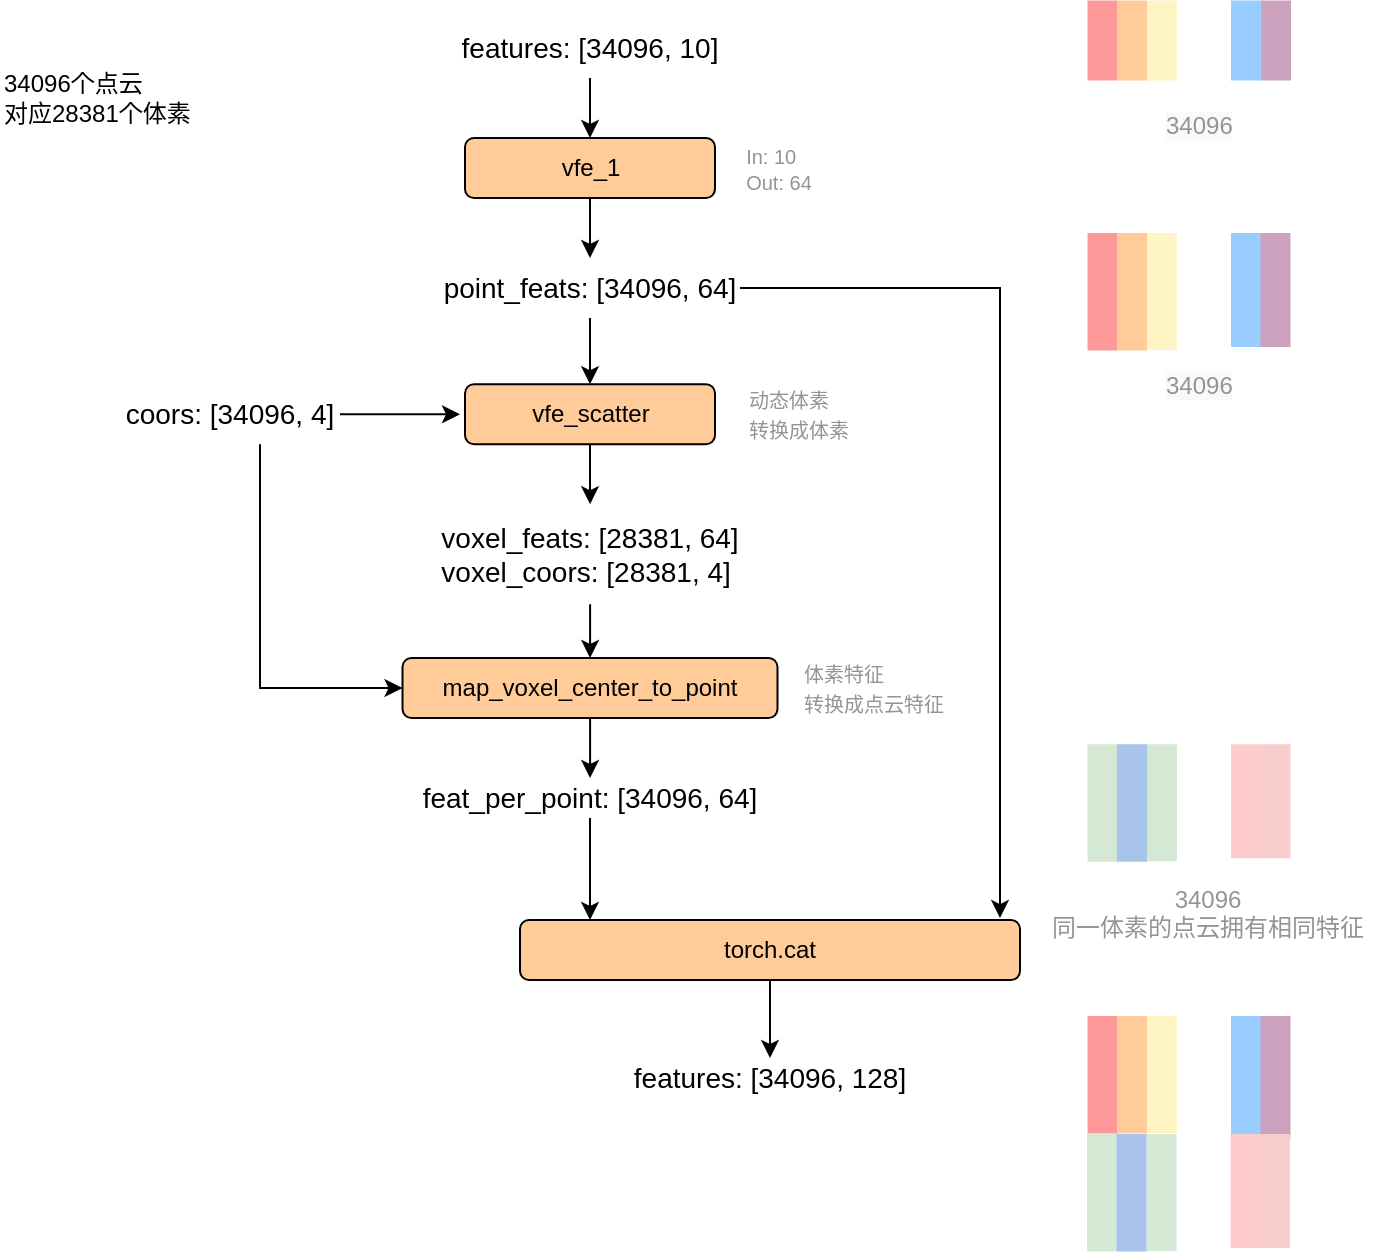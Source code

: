 <mxfile version="13.9.6" type="github">
  <diagram id="b_JdInqbmptc0iD658P6" name="Page-1">
    <mxGraphModel dx="1026" dy="457" grid="1" gridSize="10" guides="1" tooltips="1" connect="1" arrows="1" fold="1" page="1" pageScale="1" pageWidth="827" pageHeight="1169" math="0" shadow="0">
      <root>
        <mxCell id="0" />
        <mxCell id="1" parent="0" />
        <mxCell id="fs8-hmOpm5YOvJ0PkMpc-1" value="" style="endArrow=classic;html=1;exitX=0.5;exitY=1;exitDx=0;exitDy=0;entryX=0.5;entryY=0;entryDx=0;entryDy=0;" edge="1" parent="1" source="fs8-hmOpm5YOvJ0PkMpc-2" target="fs8-hmOpm5YOvJ0PkMpc-4">
          <mxGeometry width="50" height="50" relative="1" as="geometry">
            <mxPoint x="374.5" y="100" as="sourcePoint" />
            <mxPoint x="375" y="110" as="targetPoint" />
          </mxGeometry>
        </mxCell>
        <mxCell id="fs8-hmOpm5YOvJ0PkMpc-2" value="&lt;font style=&quot;font-size: 14px&quot;&gt;features: [34096, 10]&lt;/font&gt;" style="text;html=1;strokeColor=none;fillColor=none;align=center;verticalAlign=middle;whiteSpace=wrap;rounded=0;shadow=0;" vertex="1" parent="1">
          <mxGeometry x="300" y="30" width="150" height="30" as="geometry" />
        </mxCell>
        <mxCell id="fs8-hmOpm5YOvJ0PkMpc-3" style="edgeStyle=orthogonalEdgeStyle;rounded=0;orthogonalLoop=1;jettySize=auto;html=1;entryX=0.5;entryY=0;entryDx=0;entryDy=0;" edge="1" parent="1" source="fs8-hmOpm5YOvJ0PkMpc-4" target="fs8-hmOpm5YOvJ0PkMpc-5">
          <mxGeometry relative="1" as="geometry">
            <mxPoint x="375" y="140" as="targetPoint" />
          </mxGeometry>
        </mxCell>
        <mxCell id="fs8-hmOpm5YOvJ0PkMpc-4" value="vfe_1" style="rounded=1;whiteSpace=wrap;html=1;fillColor=#FFCC99;" vertex="1" parent="1">
          <mxGeometry x="312.5" y="90" width="125" height="30" as="geometry" />
        </mxCell>
        <mxCell id="fs8-hmOpm5YOvJ0PkMpc-13" style="edgeStyle=orthogonalEdgeStyle;rounded=0;orthogonalLoop=1;jettySize=auto;html=1;" edge="1" parent="1" source="fs8-hmOpm5YOvJ0PkMpc-5" target="fs8-hmOpm5YOvJ0PkMpc-8">
          <mxGeometry relative="1" as="geometry" />
        </mxCell>
        <mxCell id="fs8-hmOpm5YOvJ0PkMpc-49" style="edgeStyle=orthogonalEdgeStyle;rounded=0;orthogonalLoop=1;jettySize=auto;html=1;entryX=0.96;entryY=-0.033;entryDx=0;entryDy=0;entryPerimeter=0;" edge="1" parent="1" source="fs8-hmOpm5YOvJ0PkMpc-5" target="fs8-hmOpm5YOvJ0PkMpc-47">
          <mxGeometry relative="1" as="geometry">
            <Array as="points">
              <mxPoint x="580" y="165" />
            </Array>
          </mxGeometry>
        </mxCell>
        <mxCell id="fs8-hmOpm5YOvJ0PkMpc-5" value="&lt;font style=&quot;font-size: 14px&quot;&gt;point_feats: [34096, 64]&lt;/font&gt;" style="text;html=1;strokeColor=none;fillColor=none;align=center;verticalAlign=middle;whiteSpace=wrap;rounded=0;" vertex="1" parent="1">
          <mxGeometry x="300" y="150" width="150" height="30" as="geometry" />
        </mxCell>
        <mxCell id="fs8-hmOpm5YOvJ0PkMpc-6" value="&lt;div style=&quot;text-align: left&quot;&gt;&lt;font style=&quot;font-size: 10px&quot; color=&quot;#949494&quot;&gt;In: 10&lt;/font&gt;&lt;/div&gt;&lt;font style=&quot;font-size: 10px&quot; color=&quot;#949494&quot;&gt;&lt;div style=&quot;text-align: left&quot;&gt;Out: 64&lt;/div&gt;&lt;/font&gt;" style="text;html=1;strokeColor=none;fillColor=none;align=center;verticalAlign=middle;whiteSpace=wrap;rounded=0;" vertex="1" parent="1">
          <mxGeometry x="437.5" y="87.5" width="62.5" height="35" as="geometry" />
        </mxCell>
        <mxCell id="fs8-hmOpm5YOvJ0PkMpc-7" style="edgeStyle=orthogonalEdgeStyle;rounded=0;orthogonalLoop=1;jettySize=auto;html=1;" edge="1" parent="1" source="fs8-hmOpm5YOvJ0PkMpc-8" target="fs8-hmOpm5YOvJ0PkMpc-11">
          <mxGeometry relative="1" as="geometry" />
        </mxCell>
        <mxCell id="fs8-hmOpm5YOvJ0PkMpc-8" value="vfe_scatter" style="rounded=1;whiteSpace=wrap;html=1;fillColor=#FFCC99;" vertex="1" parent="1">
          <mxGeometry x="312.5" y="213.12" width="125" height="30" as="geometry" />
        </mxCell>
        <mxCell id="fs8-hmOpm5YOvJ0PkMpc-9" style="edgeStyle=orthogonalEdgeStyle;rounded=0;orthogonalLoop=1;jettySize=auto;html=1;" edge="1" parent="1" source="fs8-hmOpm5YOvJ0PkMpc-10">
          <mxGeometry relative="1" as="geometry">
            <mxPoint x="310" y="228.12" as="targetPoint" />
          </mxGeometry>
        </mxCell>
        <mxCell id="fs8-hmOpm5YOvJ0PkMpc-21" style="edgeStyle=orthogonalEdgeStyle;rounded=0;orthogonalLoop=1;jettySize=auto;html=1;entryX=0;entryY=0.5;entryDx=0;entryDy=0;" edge="1" parent="1" source="fs8-hmOpm5YOvJ0PkMpc-10" target="fs8-hmOpm5YOvJ0PkMpc-15">
          <mxGeometry relative="1" as="geometry">
            <Array as="points">
              <mxPoint x="210" y="365" />
            </Array>
          </mxGeometry>
        </mxCell>
        <mxCell id="fs8-hmOpm5YOvJ0PkMpc-10" value="&lt;font style=&quot;font-size: 14px&quot;&gt;coors: [34096, 4]&lt;/font&gt;" style="text;html=1;strokeColor=none;fillColor=none;align=center;verticalAlign=middle;whiteSpace=wrap;rounded=0;" vertex="1" parent="1">
          <mxGeometry x="140" y="213.12" width="110" height="30" as="geometry" />
        </mxCell>
        <mxCell id="fs8-hmOpm5YOvJ0PkMpc-16" style="edgeStyle=orthogonalEdgeStyle;rounded=0;orthogonalLoop=1;jettySize=auto;html=1;entryX=0.5;entryY=0;entryDx=0;entryDy=0;" edge="1" parent="1" source="fs8-hmOpm5YOvJ0PkMpc-11" target="fs8-hmOpm5YOvJ0PkMpc-15">
          <mxGeometry relative="1" as="geometry" />
        </mxCell>
        <mxCell id="fs8-hmOpm5YOvJ0PkMpc-11" value="&lt;div style=&quot;text-align: left&quot;&gt;&lt;span style=&quot;font-size: 14px&quot;&gt;voxel_feats: [28381, 64]&lt;/span&gt;&lt;/div&gt;&lt;font style=&quot;font-size: 14px&quot;&gt;&lt;div style=&quot;text-align: left&quot;&gt;&lt;span&gt;voxel_coors: [28381, 4]&lt;/span&gt;&lt;/div&gt;&lt;/font&gt;" style="text;html=1;strokeColor=none;fillColor=none;align=center;verticalAlign=middle;whiteSpace=wrap;rounded=0;" vertex="1" parent="1">
          <mxGeometry x="296.25" y="273.12" width="157.5" height="50" as="geometry" />
        </mxCell>
        <mxCell id="fs8-hmOpm5YOvJ0PkMpc-12" value="&lt;div style=&quot;text-align: left&quot;&gt;&lt;span style=&quot;font-size: 10px&quot;&gt;&lt;font color=&quot;#949494&quot;&gt;动态体素&lt;/font&gt;&lt;/span&gt;&lt;/div&gt;&lt;div style=&quot;text-align: left&quot;&gt;&lt;span style=&quot;font-size: 10px&quot;&gt;&lt;font color=&quot;#949494&quot;&gt;转换成体素&lt;/font&gt;&lt;/span&gt;&lt;/div&gt;" style="text;html=1;strokeColor=none;fillColor=none;align=center;verticalAlign=middle;whiteSpace=wrap;rounded=0;" vertex="1" parent="1">
          <mxGeometry x="437.5" y="210" width="82.5" height="36.25" as="geometry" />
        </mxCell>
        <mxCell id="fs8-hmOpm5YOvJ0PkMpc-14" value="34096个点云&lt;br&gt;对应28381个体素" style="text;html=1;strokeColor=none;fillColor=none;align=left;verticalAlign=middle;whiteSpace=wrap;rounded=0;" vertex="1" parent="1">
          <mxGeometry x="80" y="50" width="160" height="40" as="geometry" />
        </mxCell>
        <mxCell id="fs8-hmOpm5YOvJ0PkMpc-22" style="edgeStyle=orthogonalEdgeStyle;rounded=0;orthogonalLoop=1;jettySize=auto;html=1;" edge="1" parent="1" source="fs8-hmOpm5YOvJ0PkMpc-15" target="fs8-hmOpm5YOvJ0PkMpc-18">
          <mxGeometry relative="1" as="geometry" />
        </mxCell>
        <mxCell id="fs8-hmOpm5YOvJ0PkMpc-15" value="map_voxel_center_to_point" style="rounded=1;whiteSpace=wrap;html=1;fillColor=#FFCC99;" vertex="1" parent="1">
          <mxGeometry x="281.25" y="350" width="187.5" height="30" as="geometry" />
        </mxCell>
        <mxCell id="fs8-hmOpm5YOvJ0PkMpc-17" value="&lt;font color=&quot;#949494&quot;&gt;&lt;span style=&quot;font-size: 10px&quot;&gt;体素特征&lt;br&gt;转换成点云特征&lt;/span&gt;&lt;/font&gt;" style="text;html=1;strokeColor=none;fillColor=none;align=left;verticalAlign=middle;whiteSpace=wrap;rounded=0;" vertex="1" parent="1">
          <mxGeometry x="480" y="348.44" width="91.25" height="33.12" as="geometry" />
        </mxCell>
        <mxCell id="fs8-hmOpm5YOvJ0PkMpc-48" style="edgeStyle=orthogonalEdgeStyle;rounded=0;orthogonalLoop=1;jettySize=auto;html=1;entryX=0.14;entryY=0;entryDx=0;entryDy=0;entryPerimeter=0;" edge="1" parent="1" source="fs8-hmOpm5YOvJ0PkMpc-18" target="fs8-hmOpm5YOvJ0PkMpc-47">
          <mxGeometry relative="1" as="geometry" />
        </mxCell>
        <mxCell id="fs8-hmOpm5YOvJ0PkMpc-18" value="&lt;div style=&quot;text-align: left&quot;&gt;&lt;span style=&quot;font-size: 14px&quot;&gt;feat_per_point: [34096, 64]&lt;/span&gt;&lt;/div&gt;" style="text;html=1;strokeColor=none;fillColor=none;align=center;verticalAlign=middle;whiteSpace=wrap;rounded=0;" vertex="1" parent="1">
          <mxGeometry x="285" y="410" width="180" height="20" as="geometry" />
        </mxCell>
        <mxCell id="fs8-hmOpm5YOvJ0PkMpc-27" value="" style="rounded=0;whiteSpace=wrap;html=1;rotation=90;fillColor=#FF9999;strokeColor=none;" vertex="1" parent="1">
          <mxGeometry x="611.25" y="33.75" width="40" height="15" as="geometry" />
        </mxCell>
        <mxCell id="fs8-hmOpm5YOvJ0PkMpc-28" value="" style="rounded=0;whiteSpace=wrap;html=1;rotation=90;fillColor=#FFCC99;strokeColor=none;" vertex="1" parent="1">
          <mxGeometry x="626" y="33.75" width="40" height="15" as="geometry" />
        </mxCell>
        <mxCell id="fs8-hmOpm5YOvJ0PkMpc-29" value="" style="rounded=0;whiteSpace=wrap;html=1;rotation=90;fillColor=#FFF4C3;strokeColor=none;" vertex="1" parent="1">
          <mxGeometry x="641" y="33.75" width="40" height="15" as="geometry" />
        </mxCell>
        <mxCell id="fs8-hmOpm5YOvJ0PkMpc-30" value="" style="rounded=0;whiteSpace=wrap;html=1;rotation=90;fillColor=#99CCFF;strokeColor=none;" vertex="1" parent="1">
          <mxGeometry x="683" y="33.75" width="40" height="15" as="geometry" />
        </mxCell>
        <mxCell id="fs8-hmOpm5YOvJ0PkMpc-31" value="" style="rounded=0;whiteSpace=wrap;html=1;rotation=90;fillColor=#CDA2BE;strokeColor=none;" vertex="1" parent="1">
          <mxGeometry x="698" y="33.75" width="40" height="15" as="geometry" />
        </mxCell>
        <mxCell id="fs8-hmOpm5YOvJ0PkMpc-32" value="" style="rounded=0;whiteSpace=wrap;html=1;rotation=90;fillColor=#FF9999;strokeColor=none;" vertex="1" parent="1">
          <mxGeometry x="601.88" y="159.38" width="58.75" height="15" as="geometry" />
        </mxCell>
        <mxCell id="fs8-hmOpm5YOvJ0PkMpc-34" value="" style="rounded=0;whiteSpace=wrap;html=1;rotation=90;fillColor=#FFF4C3;strokeColor=none;" vertex="1" parent="1">
          <mxGeometry x="631.75" y="159.25" width="58.5" height="15" as="geometry" />
        </mxCell>
        <mxCell id="fs8-hmOpm5YOvJ0PkMpc-35" value="" style="rounded=0;whiteSpace=wrap;html=1;rotation=90;fillColor=#99CCFF;strokeColor=none;" vertex="1" parent="1">
          <mxGeometry x="674.5" y="158.5" width="57" height="15" as="geometry" />
        </mxCell>
        <mxCell id="fs8-hmOpm5YOvJ0PkMpc-37" value="" style="rounded=0;whiteSpace=wrap;html=1;rotation=90;fillColor=#FFCC99;strokeColor=none;" vertex="1" parent="1">
          <mxGeometry x="616.62" y="159.38" width="58.75" height="15" as="geometry" />
        </mxCell>
        <mxCell id="fs8-hmOpm5YOvJ0PkMpc-38" value="" style="rounded=0;whiteSpace=wrap;html=1;rotation=90;fillColor=#CDA2BE;strokeColor=none;" vertex="1" parent="1">
          <mxGeometry x="689.25" y="158.5" width="57" height="15" as="geometry" />
        </mxCell>
        <mxCell id="fs8-hmOpm5YOvJ0PkMpc-39" value="" style="rounded=0;whiteSpace=wrap;html=1;rotation=90;fillColor=#D5E8D4;strokeColor=none;" vertex="1" parent="1">
          <mxGeometry x="601.88" y="415" width="58.75" height="15" as="geometry" />
        </mxCell>
        <mxCell id="fs8-hmOpm5YOvJ0PkMpc-40" value="" style="rounded=0;whiteSpace=wrap;html=1;rotation=90;fillColor=#D5E8D4;strokeColor=none;" vertex="1" parent="1">
          <mxGeometry x="631.75" y="414.87" width="58.5" height="15" as="geometry" />
        </mxCell>
        <mxCell id="fs8-hmOpm5YOvJ0PkMpc-41" value="" style="rounded=0;whiteSpace=wrap;html=1;rotation=90;fillColor=#FFCCCC;strokeColor=none;" vertex="1" parent="1">
          <mxGeometry x="674.5" y="414.12" width="57" height="15" as="geometry" />
        </mxCell>
        <mxCell id="fs8-hmOpm5YOvJ0PkMpc-42" value="" style="rounded=0;whiteSpace=wrap;html=1;rotation=90;fillColor=#A9C4EB;strokeColor=none;" vertex="1" parent="1">
          <mxGeometry x="616.62" y="415" width="58.75" height="15" as="geometry" />
        </mxCell>
        <mxCell id="fs8-hmOpm5YOvJ0PkMpc-43" value="" style="rounded=0;whiteSpace=wrap;html=1;rotation=90;fillColor=#F8CECC;strokeColor=none;" vertex="1" parent="1">
          <mxGeometry x="689.25" y="414.12" width="57" height="15" as="geometry" />
        </mxCell>
        <mxCell id="fs8-hmOpm5YOvJ0PkMpc-44" value="&lt;span style=&quot;font-family: &amp;#34;helvetica&amp;#34; ; font-style: normal ; font-weight: 400 ; letter-spacing: normal ; text-align: center ; text-indent: 0px ; text-transform: none ; word-spacing: 0px ; background-color: rgb(248 , 249 , 250) ; display: inline ; float: none&quot;&gt;&lt;font color=&quot;#949494&quot; style=&quot;font-size: 12px&quot;&gt;34096&lt;/font&gt;&lt;/span&gt;" style="text;whiteSpace=wrap;html=1;strokeColor=none;" vertex="1" parent="1">
          <mxGeometry x="660.63" y="70" width="60" height="30" as="geometry" />
        </mxCell>
        <mxCell id="fs8-hmOpm5YOvJ0PkMpc-45" value="&lt;span style=&quot;font-family: &amp;#34;helvetica&amp;#34; ; font-style: normal ; font-weight: 400 ; letter-spacing: normal ; text-align: center ; text-indent: 0px ; text-transform: none ; word-spacing: 0px ; background-color: rgb(248 , 249 , 250) ; display: inline ; float: none&quot;&gt;&lt;font color=&quot;#949494&quot; style=&quot;font-size: 12px&quot;&gt;34096&lt;/font&gt;&lt;/span&gt;" style="text;whiteSpace=wrap;html=1;strokeColor=none;" vertex="1" parent="1">
          <mxGeometry x="660.63" y="200" width="60" height="30" as="geometry" />
        </mxCell>
        <mxCell id="fs8-hmOpm5YOvJ0PkMpc-46" value="&lt;div style=&quot;text-align: center&quot;&gt;&lt;span style=&quot;color: rgb(148 , 148 , 148) ; font-family: &amp;#34;helvetica&amp;#34;&quot;&gt;34096&lt;/span&gt;&lt;/div&gt;&lt;span style=&quot;font-family: &amp;#34;helvetica&amp;#34; ; font-style: normal ; font-weight: 400 ; letter-spacing: normal ; text-indent: 0px ; text-transform: none ; word-spacing: 0px ; background-color: rgb(248 , 249 , 250) ; display: inline ; float: none&quot;&gt;&lt;div style=&quot;text-align: center&quot;&gt;&lt;span style=&quot;color: rgb(148 , 148 , 148)&quot;&gt;同一体素的点云拥有相同特征&lt;/span&gt;&lt;/div&gt;&lt;/span&gt;" style="text;whiteSpace=wrap;html=1;strokeColor=none;" vertex="1" parent="1">
          <mxGeometry x="603.63" y="457" width="174" height="50" as="geometry" />
        </mxCell>
        <mxCell id="fs8-hmOpm5YOvJ0PkMpc-52" style="edgeStyle=orthogonalEdgeStyle;rounded=0;orthogonalLoop=1;jettySize=auto;html=1;entryX=0.5;entryY=0;entryDx=0;entryDy=0;" edge="1" parent="1" source="fs8-hmOpm5YOvJ0PkMpc-47" target="fs8-hmOpm5YOvJ0PkMpc-50">
          <mxGeometry relative="1" as="geometry" />
        </mxCell>
        <mxCell id="fs8-hmOpm5YOvJ0PkMpc-47" value="torch.cat" style="rounded=1;whiteSpace=wrap;html=1;fillColor=#FFCC99;" vertex="1" parent="1">
          <mxGeometry x="340" y="481" width="250" height="30" as="geometry" />
        </mxCell>
        <mxCell id="fs8-hmOpm5YOvJ0PkMpc-50" value="&lt;div style=&quot;text-align: left&quot;&gt;&lt;span style=&quot;font-size: 14px&quot;&gt;features: [34096, 128]&lt;/span&gt;&lt;/div&gt;" style="text;html=1;strokeColor=none;fillColor=none;align=center;verticalAlign=middle;whiteSpace=wrap;rounded=0;" vertex="1" parent="1">
          <mxGeometry x="375" y="550" width="180" height="20" as="geometry" />
        </mxCell>
        <mxCell id="fs8-hmOpm5YOvJ0PkMpc-53" value="" style="rounded=0;whiteSpace=wrap;html=1;rotation=90;fillColor=#FF9999;strokeColor=none;" vertex="1" parent="1">
          <mxGeometry x="601.88" y="550.88" width="58.75" height="15" as="geometry" />
        </mxCell>
        <mxCell id="fs8-hmOpm5YOvJ0PkMpc-54" value="" style="rounded=0;whiteSpace=wrap;html=1;rotation=90;fillColor=#FFF4C3;strokeColor=none;" vertex="1" parent="1">
          <mxGeometry x="631.75" y="550.75" width="58.5" height="15" as="geometry" />
        </mxCell>
        <mxCell id="fs8-hmOpm5YOvJ0PkMpc-55" value="" style="rounded=0;whiteSpace=wrap;html=1;rotation=90;fillColor=#99CCFF;strokeColor=none;" vertex="1" parent="1">
          <mxGeometry x="670.25" y="554.25" width="65.5" height="15" as="geometry" />
        </mxCell>
        <mxCell id="fs8-hmOpm5YOvJ0PkMpc-56" value="" style="rounded=0;whiteSpace=wrap;html=1;rotation=90;fillColor=#FFCC99;strokeColor=none;" vertex="1" parent="1">
          <mxGeometry x="616.62" y="550.88" width="58.75" height="15" as="geometry" />
        </mxCell>
        <mxCell id="fs8-hmOpm5YOvJ0PkMpc-57" value="" style="rounded=0;whiteSpace=wrap;html=1;rotation=90;fillColor=#CDA2BE;strokeColor=none;" vertex="1" parent="1">
          <mxGeometry x="687.38" y="551.88" width="60.75" height="15" as="geometry" />
        </mxCell>
        <mxCell id="fs8-hmOpm5YOvJ0PkMpc-59" value="" style="rounded=0;whiteSpace=wrap;html=1;rotation=90;fillColor=#D5E8D4;strokeColor=none;" vertex="1" parent="1">
          <mxGeometry x="601.63" y="609.88" width="58.75" height="15" as="geometry" />
        </mxCell>
        <mxCell id="fs8-hmOpm5YOvJ0PkMpc-60" value="" style="rounded=0;whiteSpace=wrap;html=1;rotation=90;fillColor=#D5E8D4;strokeColor=none;" vertex="1" parent="1">
          <mxGeometry x="631.5" y="609.75" width="58.5" height="15" as="geometry" />
        </mxCell>
        <mxCell id="fs8-hmOpm5YOvJ0PkMpc-61" value="" style="rounded=0;whiteSpace=wrap;html=1;rotation=90;fillColor=#FFCCCC;strokeColor=none;" vertex="1" parent="1">
          <mxGeometry x="674.25" y="609" width="57" height="15" as="geometry" />
        </mxCell>
        <mxCell id="fs8-hmOpm5YOvJ0PkMpc-62" value="" style="rounded=0;whiteSpace=wrap;html=1;rotation=90;fillColor=#A9C4EB;strokeColor=none;" vertex="1" parent="1">
          <mxGeometry x="616.37" y="609.88" width="58.75" height="15" as="geometry" />
        </mxCell>
        <mxCell id="fs8-hmOpm5YOvJ0PkMpc-63" value="" style="rounded=0;whiteSpace=wrap;html=1;rotation=90;fillColor=#F8CECC;strokeColor=none;" vertex="1" parent="1">
          <mxGeometry x="689" y="609" width="57" height="15" as="geometry" />
        </mxCell>
      </root>
    </mxGraphModel>
  </diagram>
</mxfile>
